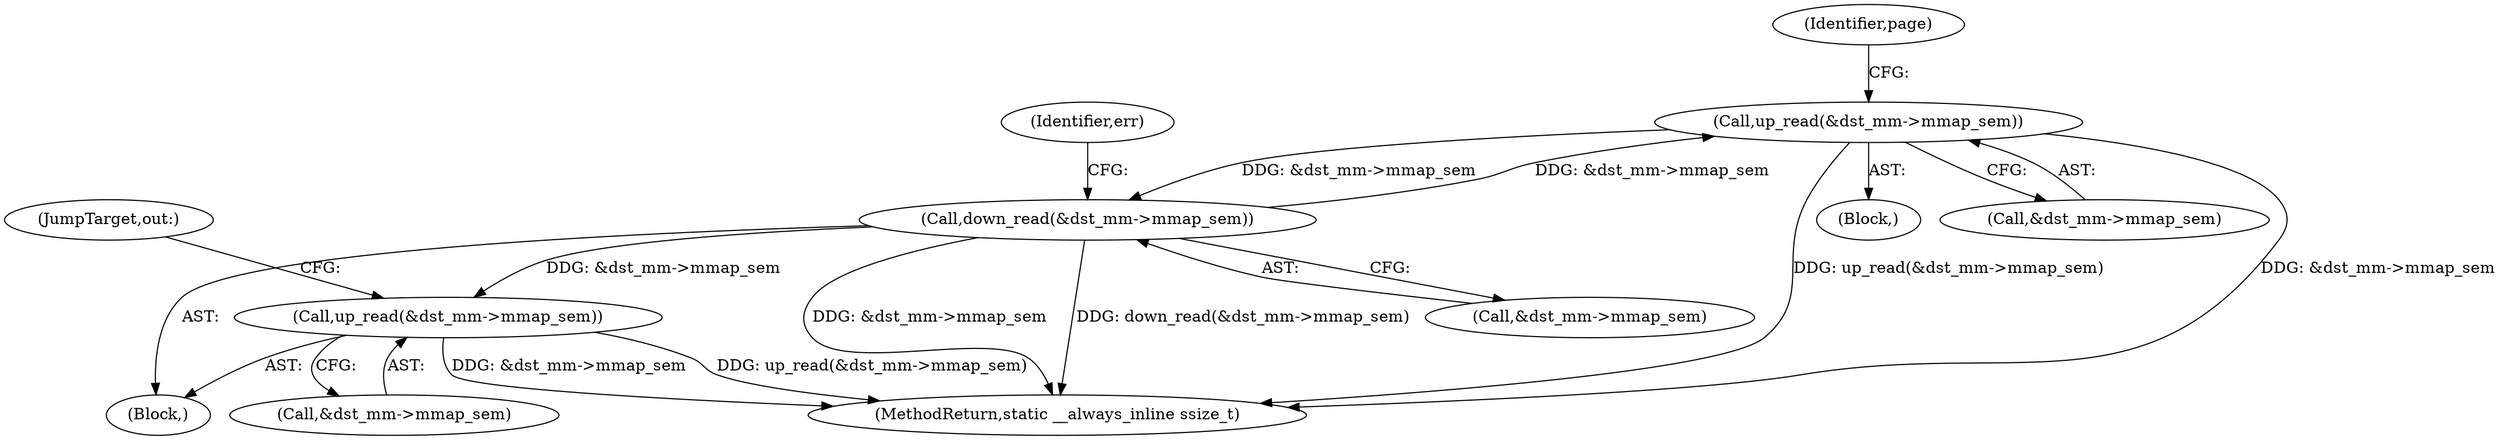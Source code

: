 digraph "0_linux_29ec90660d68bbdd69507c1c8b4e33aa299278b1_1@API" {
"1000359" [label="(Call,up_read(&dst_mm->mmap_sem))"];
"1000158" [label="(Call,down_read(&dst_mm->mmap_sem))"];
"1000359" [label="(Call,up_read(&dst_mm->mmap_sem))"];
"1000418" [label="(Call,up_read(&dst_mm->mmap_sem))"];
"1000419" [label="(Call,&dst_mm->mmap_sem)"];
"1000447" [label="(MethodReturn,static __always_inline ssize_t)"];
"1000418" [label="(Call,up_read(&dst_mm->mmap_sem))"];
"1000423" [label="(JumpTarget,out:)"];
"1000357" [label="(Block,)"];
"1000159" [label="(Call,&dst_mm->mmap_sem)"];
"1000366" [label="(Identifier,page)"];
"1000164" [label="(Identifier,err)"];
"1000117" [label="(Block,)"];
"1000359" [label="(Call,up_read(&dst_mm->mmap_sem))"];
"1000158" [label="(Call,down_read(&dst_mm->mmap_sem))"];
"1000360" [label="(Call,&dst_mm->mmap_sem)"];
"1000359" -> "1000357"  [label="AST: "];
"1000359" -> "1000360"  [label="CFG: "];
"1000360" -> "1000359"  [label="AST: "];
"1000366" -> "1000359"  [label="CFG: "];
"1000359" -> "1000447"  [label="DDG: &dst_mm->mmap_sem"];
"1000359" -> "1000447"  [label="DDG: up_read(&dst_mm->mmap_sem)"];
"1000359" -> "1000158"  [label="DDG: &dst_mm->mmap_sem"];
"1000158" -> "1000359"  [label="DDG: &dst_mm->mmap_sem"];
"1000158" -> "1000117"  [label="AST: "];
"1000158" -> "1000159"  [label="CFG: "];
"1000159" -> "1000158"  [label="AST: "];
"1000164" -> "1000158"  [label="CFG: "];
"1000158" -> "1000447"  [label="DDG: &dst_mm->mmap_sem"];
"1000158" -> "1000447"  [label="DDG: down_read(&dst_mm->mmap_sem)"];
"1000158" -> "1000418"  [label="DDG: &dst_mm->mmap_sem"];
"1000418" -> "1000117"  [label="AST: "];
"1000418" -> "1000419"  [label="CFG: "];
"1000419" -> "1000418"  [label="AST: "];
"1000423" -> "1000418"  [label="CFG: "];
"1000418" -> "1000447"  [label="DDG: up_read(&dst_mm->mmap_sem)"];
"1000418" -> "1000447"  [label="DDG: &dst_mm->mmap_sem"];
}
